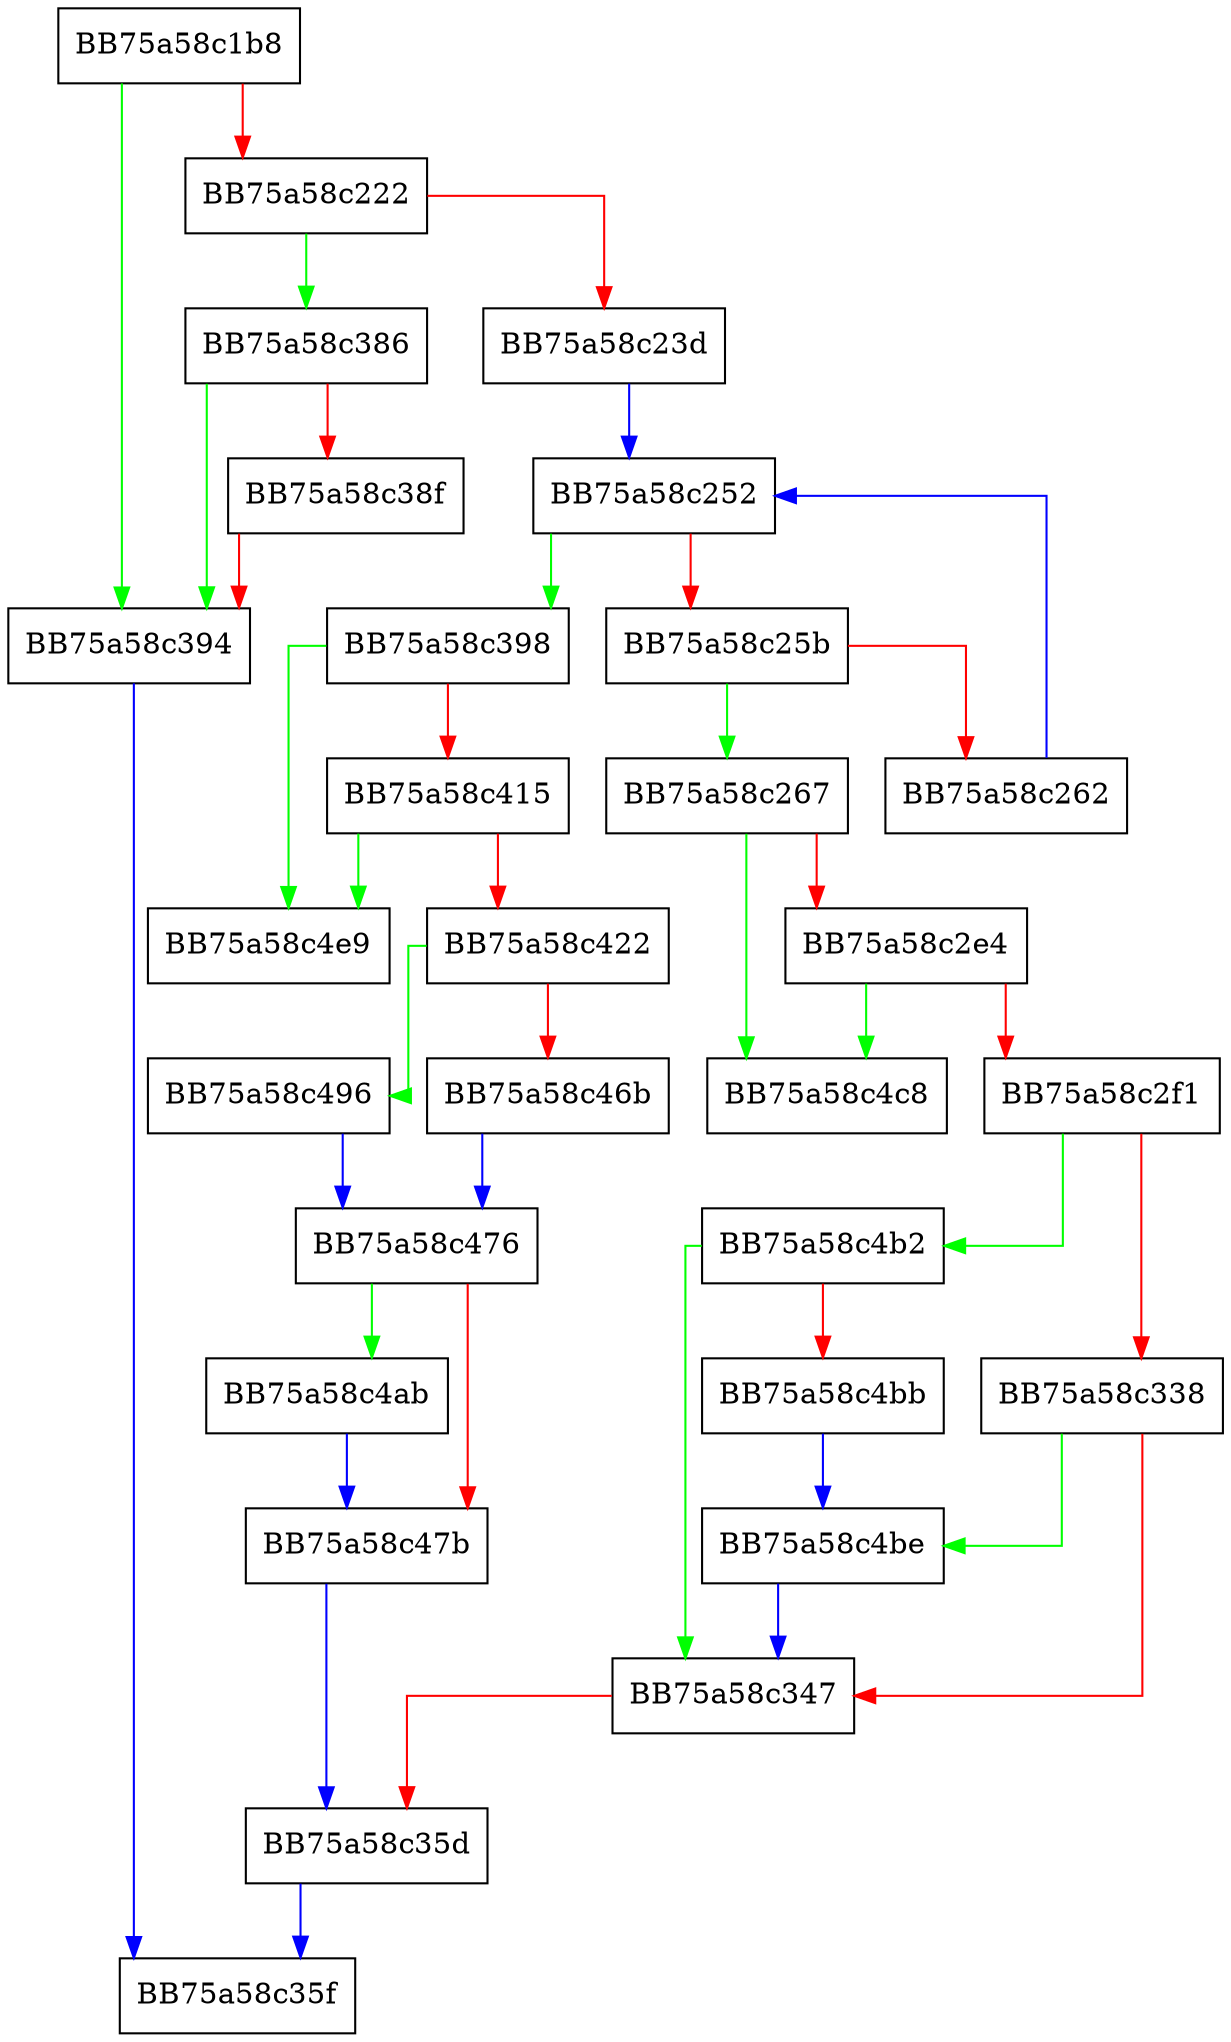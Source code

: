 digraph findOpen {
  node [shape="box"];
  graph [splines=ortho];
  BB75a58c1b8 -> BB75a58c394 [color="green"];
  BB75a58c1b8 -> BB75a58c222 [color="red"];
  BB75a58c222 -> BB75a58c386 [color="green"];
  BB75a58c222 -> BB75a58c23d [color="red"];
  BB75a58c23d -> BB75a58c252 [color="blue"];
  BB75a58c252 -> BB75a58c398 [color="green"];
  BB75a58c252 -> BB75a58c25b [color="red"];
  BB75a58c25b -> BB75a58c267 [color="green"];
  BB75a58c25b -> BB75a58c262 [color="red"];
  BB75a58c262 -> BB75a58c252 [color="blue"];
  BB75a58c267 -> BB75a58c4c8 [color="green"];
  BB75a58c267 -> BB75a58c2e4 [color="red"];
  BB75a58c2e4 -> BB75a58c4c8 [color="green"];
  BB75a58c2e4 -> BB75a58c2f1 [color="red"];
  BB75a58c2f1 -> BB75a58c4b2 [color="green"];
  BB75a58c2f1 -> BB75a58c338 [color="red"];
  BB75a58c338 -> BB75a58c4be [color="green"];
  BB75a58c338 -> BB75a58c347 [color="red"];
  BB75a58c347 -> BB75a58c35d [color="red"];
  BB75a58c35d -> BB75a58c35f [color="blue"];
  BB75a58c386 -> BB75a58c394 [color="green"];
  BB75a58c386 -> BB75a58c38f [color="red"];
  BB75a58c38f -> BB75a58c394 [color="red"];
  BB75a58c394 -> BB75a58c35f [color="blue"];
  BB75a58c398 -> BB75a58c4e9 [color="green"];
  BB75a58c398 -> BB75a58c415 [color="red"];
  BB75a58c415 -> BB75a58c4e9 [color="green"];
  BB75a58c415 -> BB75a58c422 [color="red"];
  BB75a58c422 -> BB75a58c496 [color="green"];
  BB75a58c422 -> BB75a58c46b [color="red"];
  BB75a58c46b -> BB75a58c476 [color="blue"];
  BB75a58c476 -> BB75a58c4ab [color="green"];
  BB75a58c476 -> BB75a58c47b [color="red"];
  BB75a58c47b -> BB75a58c35d [color="blue"];
  BB75a58c496 -> BB75a58c476 [color="blue"];
  BB75a58c4ab -> BB75a58c47b [color="blue"];
  BB75a58c4b2 -> BB75a58c347 [color="green"];
  BB75a58c4b2 -> BB75a58c4bb [color="red"];
  BB75a58c4bb -> BB75a58c4be [color="blue"];
  BB75a58c4be -> BB75a58c347 [color="blue"];
}